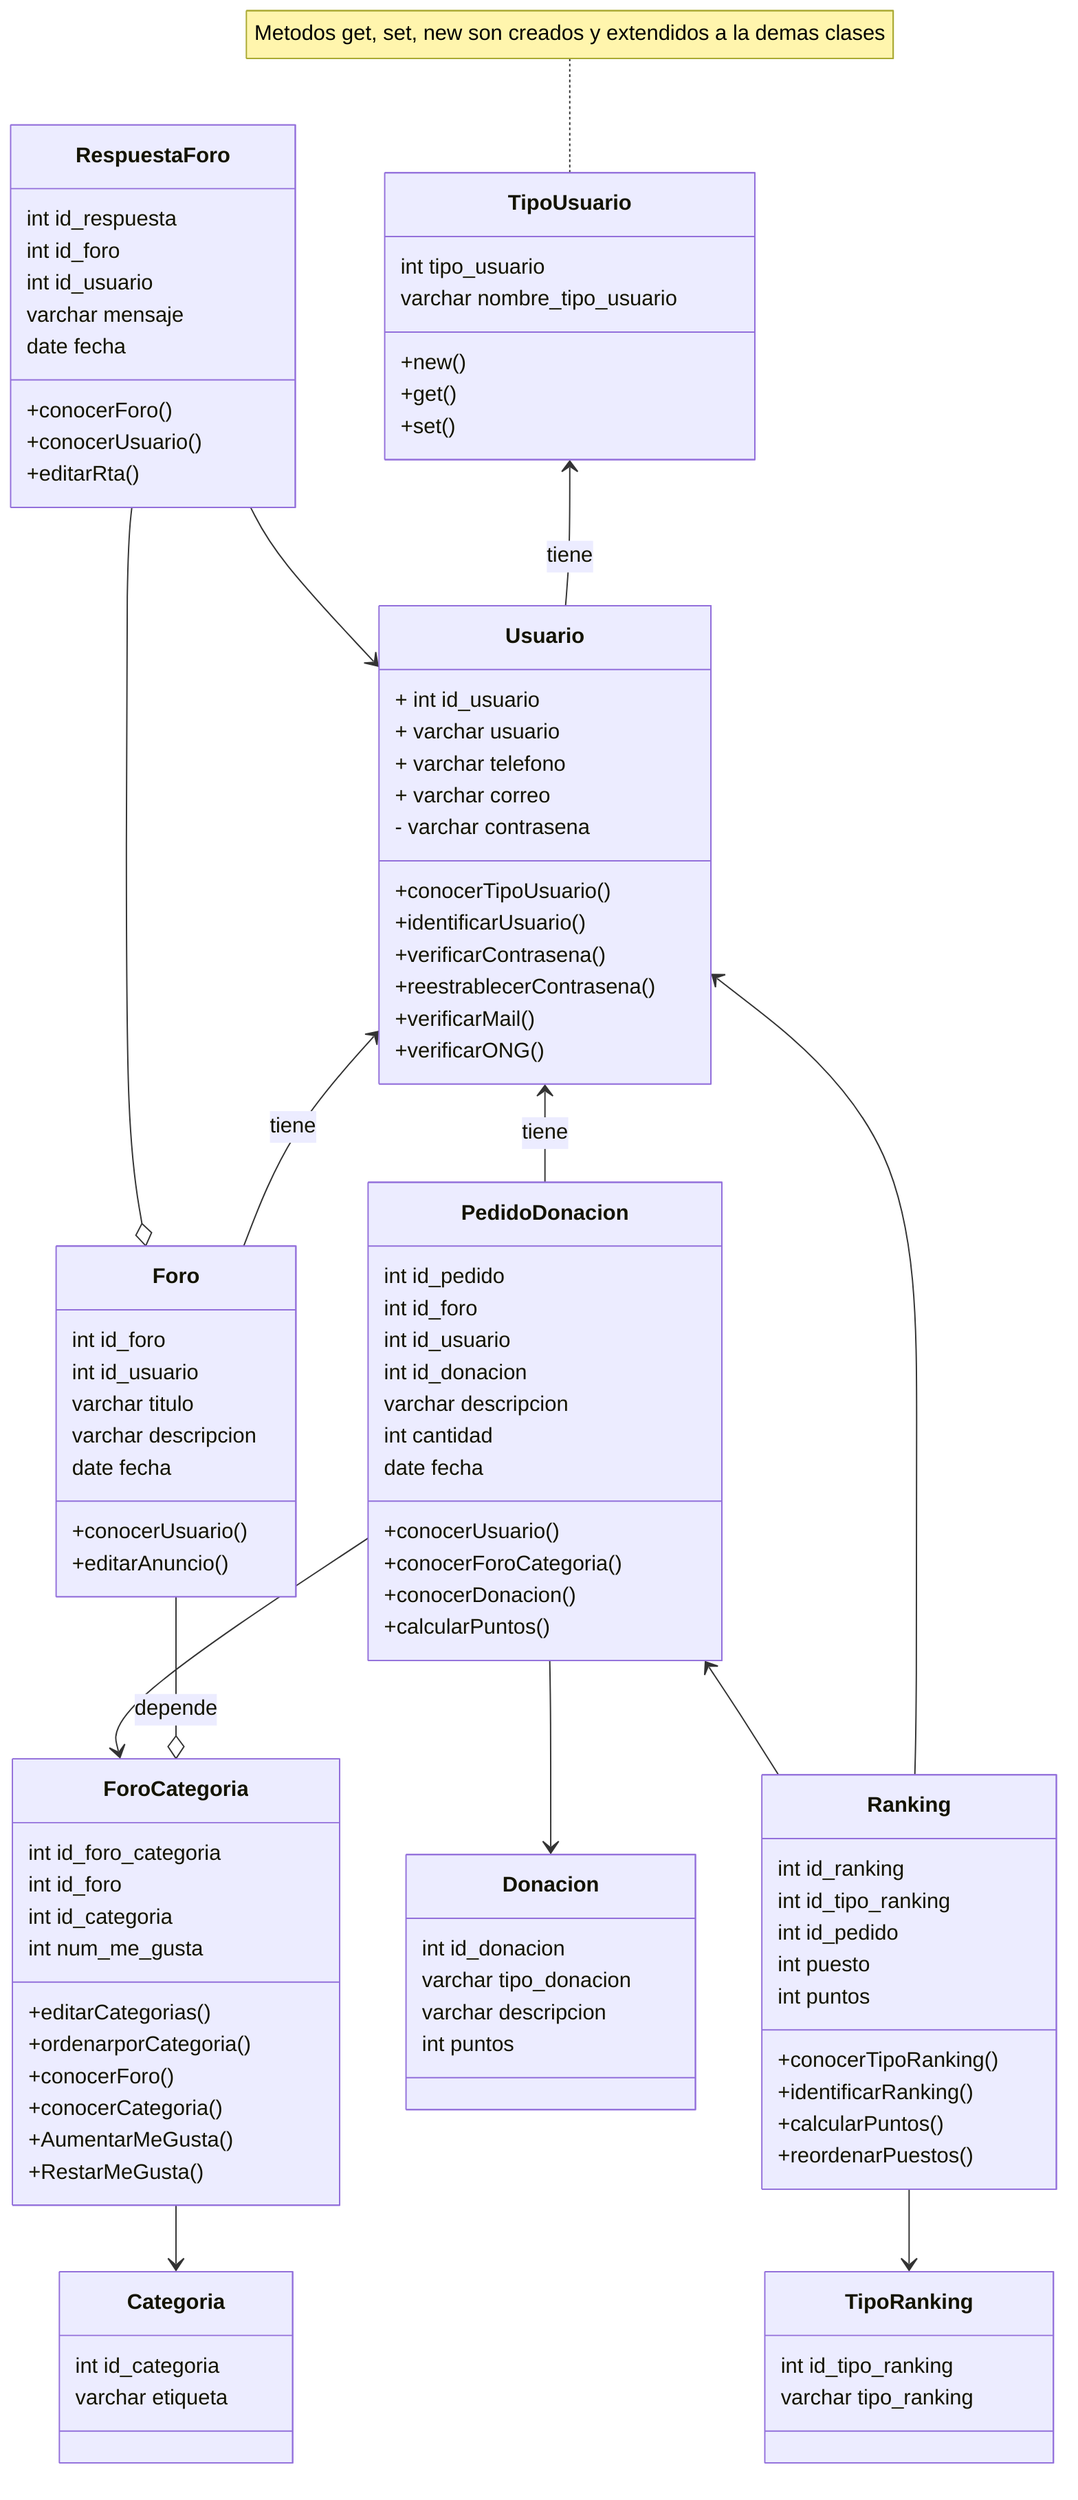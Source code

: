classDiagram
    TipoUsuario <-- Usuario: tiene
    Usuario <-- PedidoDonacion : tiene
    Usuario <-- Foro: tiene
    Foro --o ForoCategoria: depende
    ForoCategoria --> Categoria
    PedidoDonacion --> ForoCategoria
    PedidoDonacion --> Donacion
    RespuestaForo --> Usuario
    RespuestaForo --o Foro
    Usuario <-- Ranking
    PedidoDonacion <-- Ranking
    Ranking --> TipoRanking

    class TipoUsuario{
        int tipo_usuario
        varchar nombre_tipo_usuario

        +new()
        +get()
        +set()
    }
    note for TipoUsuario "Metodos get, set, new son creados y extendidos a la demas clases"
    class Usuario {
        + int id_usuario
        + varchar usuario
        + varchar telefono
        + varchar correo
        - varchar contrasena

        +conocerTipoUsuario()
        +identificarUsuario()
        +verificarContrasena()
        +reestrablecerContrasena()
        +verificarMail()
        +verificarONG()
        
    }
    class Ranking{
        int id_ranking
        int id_tipo_ranking
        int id_pedido 
        int puesto
        int puntos

        +conocerTipoRanking()
        +identificarRanking()
        +calcularPuntos()
        +reordenarPuestos()
    }
    class TipoRanking{
        int id_tipo_ranking
        varchar tipo_ranking
    }
    class Donacion {
        int id_donacion 
        varchar tipo_donacion
        varchar descripcion
        int puntos
    }
    class Foro {
        int id_foro 
        int id_usuario 
        varchar titulo
        varchar descripcion
        date fecha

        +conocerUsuario()
        +editarAnuncio()

    }
    class Categoria {
        int id_categoria 
        varchar etiqueta
    }
    class ForoCategoria {
        int id_foro_categoria 
        int id_foro 
        int id_categoria
        int num_me_gusta 

        +editarCategorias()
        +ordenarporCategoria()
        +conocerForo()
        +conocerCategoria()
        +AumentarMeGusta()
        +RestarMeGusta()
    }
    class RespuestaForo {
        int id_respuesta 
        int id_foro 
        int id_usuario 
        varchar mensaje
        date fecha

        +conocerForo()
        +conocerUsuario()
        +editarRta()
    }
    class PedidoDonacion {
        int id_pedido 
        int id_foro 
        int id_usuario 
        int id_donacion 
        varchar descripcion
        int cantidad
        date fecha

        +conocerUsuario()
        +conocerForoCategoria()
        +conocerDonacion()
        +calcularPuntos()
    }